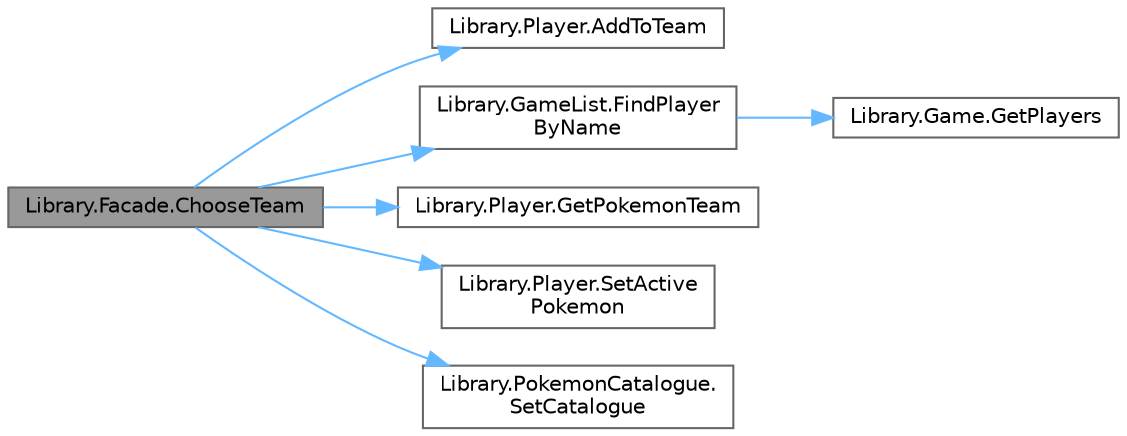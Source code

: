 digraph "Library.Facade.ChooseTeam"
{
 // INTERACTIVE_SVG=YES
 // LATEX_PDF_SIZE
  bgcolor="transparent";
  edge [fontname=Helvetica,fontsize=10,labelfontname=Helvetica,labelfontsize=10];
  node [fontname=Helvetica,fontsize=10,shape=box,height=0.2,width=0.4];
  rankdir="LR";
  Node1 [id="Node000001",label="Library.Facade.ChooseTeam",height=0.2,width=0.4,color="gray40", fillcolor="grey60", style="filled", fontcolor="black",tooltip="Historia 1: Permite a un jugador agregar un Pokemon al equipo desde el catálogo."];
  Node1 -> Node2 [id="edge1_Node000001_Node000002",color="steelblue1",style="solid",tooltip=" "];
  Node2 [id="Node000002",label="Library.Player.AddToTeam",height=0.2,width=0.4,color="grey40", fillcolor="white", style="filled",URL="$classLibrary_1_1Player.html#aca63ec3547f91e79f9f5c22e366dec9f",tooltip="Agrega un pokemon a la lista de pokemons del jugador."];
  Node1 -> Node3 [id="edge2_Node000001_Node000003",color="steelblue1",style="solid",tooltip=" "];
  Node3 [id="Node000003",label="Library.GameList.FindPlayer\lByName",height=0.2,width=0.4,color="grey40", fillcolor="white", style="filled",URL="$classLibrary_1_1GameList.html#a08e1d49ca4fdca05d55d094865a850ff",tooltip="Devuelve un jugador buscandolo por su nombre."];
  Node3 -> Node4 [id="edge3_Node000003_Node000004",color="steelblue1",style="solid",tooltip=" "];
  Node4 [id="Node000004",label="Library.Game.GetPlayers",height=0.2,width=0.4,color="grey40", fillcolor="white", style="filled",URL="$classLibrary_1_1Game.html#a1fb151121019847487457c48804a2ad4",tooltip="Obtiene la lista de jugadores de la partida."];
  Node1 -> Node5 [id="edge4_Node000001_Node000005",color="steelblue1",style="solid",tooltip=" "];
  Node5 [id="Node000005",label="Library.Player.GetPokemonTeam",height=0.2,width=0.4,color="grey40", fillcolor="white", style="filled",URL="$classLibrary_1_1Player.html#a6f5a234d3af2613c0c6bce8be92baab3",tooltip="Devuelve la lista de pokemons del jugador."];
  Node1 -> Node6 [id="edge5_Node000001_Node000006",color="steelblue1",style="solid",tooltip=" "];
  Node6 [id="Node000006",label="Library.Player.SetActive\lPokemon",height=0.2,width=0.4,color="grey40", fillcolor="white", style="filled",URL="$classLibrary_1_1Player.html#a1dc483f61f95351bd3266c5f9663bfb1",tooltip="Cambia el pokemon activo si está vivo."];
  Node1 -> Node7 [id="edge6_Node000001_Node000007",color="steelblue1",style="solid",tooltip=" "];
  Node7 [id="Node000007",label="Library.PokemonCatalogue.\lSetCatalogue",height=0.2,width=0.4,color="grey40", fillcolor="white", style="filled",URL="$classLibrary_1_1PokemonCatalogue.html#a89deea710474bec8e34f3853fa26663f",tooltip="Inicialia el catalogo."];
}

